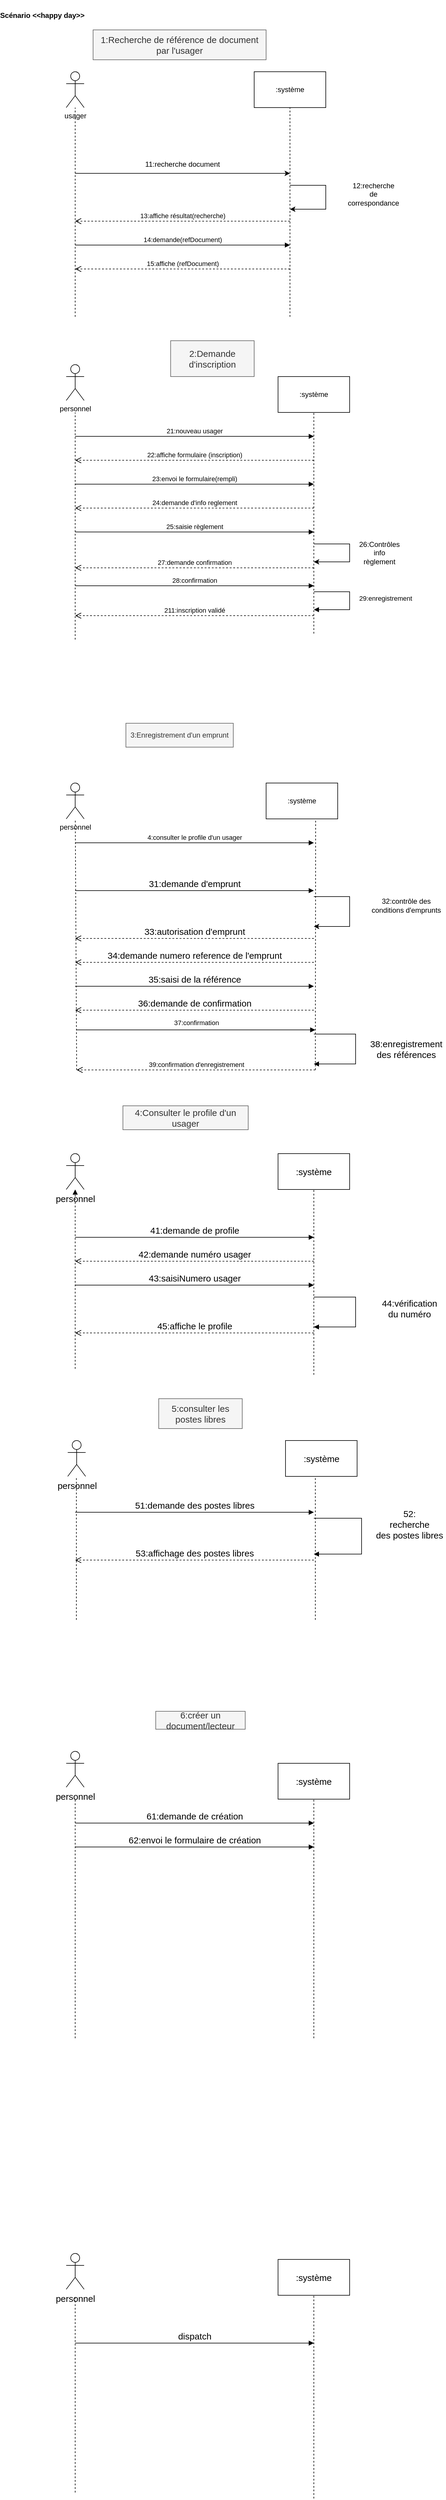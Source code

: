 <mxfile version="20.0.4" type="device"><diagram id="w9GMvuY44gVqL_mqipYv" name="Page-1"><mxGraphModel dx="1348" dy="749" grid="1" gridSize="10" guides="1" tooltips="1" connect="1" arrows="1" fold="1" page="1" pageScale="1" pageWidth="827" pageHeight="1169" math="0" shadow="0"><root><mxCell id="0"/><mxCell id="1" parent="0"/><mxCell id="HmCnXIKbDtizsrodxfuY-1" value="" style="endArrow=none;dashed=1;html=1;rounded=0;" edge="1" parent="1" target="HmCnXIKbDtizsrodxfuY-2"><mxGeometry width="50" height="50" relative="1" as="geometry"><mxPoint x="160" y="560" as="sourcePoint"/><mxPoint x="160" y="190" as="targetPoint"/></mxGeometry></mxCell><mxCell id="HmCnXIKbDtizsrodxfuY-2" value="usager" style="shape=umlActor;verticalLabelPosition=bottom;verticalAlign=top;html=1;outlineConnect=0;" vertex="1" parent="1"><mxGeometry x="145" y="150" width="30" height="60" as="geometry"/></mxCell><mxCell id="HmCnXIKbDtizsrodxfuY-3" value="" style="endArrow=none;dashed=1;html=1;rounded=0;" edge="1" parent="1" target="HmCnXIKbDtizsrodxfuY-4"><mxGeometry width="50" height="50" relative="1" as="geometry"><mxPoint x="520" y="560" as="sourcePoint"/><mxPoint x="520" y="230" as="targetPoint"/></mxGeometry></mxCell><mxCell id="HmCnXIKbDtizsrodxfuY-4" value=":système" style="rounded=0;whiteSpace=wrap;html=1;" vertex="1" parent="1"><mxGeometry x="460" y="150" width="120" height="60" as="geometry"/></mxCell><mxCell id="HmCnXIKbDtizsrodxfuY-5" value="" style="endArrow=classic;html=1;rounded=0;" edge="1" parent="1"><mxGeometry width="50" height="50" relative="1" as="geometry"><mxPoint x="160" y="320" as="sourcePoint"/><mxPoint x="520" y="320" as="targetPoint"/></mxGeometry></mxCell><mxCell id="HmCnXIKbDtizsrodxfuY-6" value="11:recherche document " style="text;html=1;strokeColor=none;fillColor=none;align=center;verticalAlign=middle;whiteSpace=wrap;rounded=0;" vertex="1" parent="1"><mxGeometry x="240" y="290" width="200" height="30" as="geometry"/></mxCell><mxCell id="HmCnXIKbDtizsrodxfuY-7" value="13:affiche résultat(recherche) " style="html=1;verticalAlign=bottom;endArrow=open;dashed=1;endSize=8;rounded=0;" edge="1" parent="1"><mxGeometry relative="1" as="geometry"><mxPoint x="520" y="400" as="sourcePoint"/><mxPoint x="160" y="400" as="targetPoint"/></mxGeometry></mxCell><mxCell id="HmCnXIKbDtizsrodxfuY-10" value="14:demande(refDocument)" style="html=1;verticalAlign=bottom;endArrow=block;rounded=0;" edge="1" parent="1"><mxGeometry width="80" relative="1" as="geometry"><mxPoint x="160" y="440" as="sourcePoint"/><mxPoint x="520" y="440" as="targetPoint"/></mxGeometry></mxCell><mxCell id="HmCnXIKbDtizsrodxfuY-11" value="15:affiche (refDocument)" style="html=1;verticalAlign=bottom;endArrow=open;dashed=1;endSize=8;rounded=0;" edge="1" parent="1"><mxGeometry relative="1" as="geometry"><mxPoint x="520" y="480" as="sourcePoint"/><mxPoint x="160" y="480" as="targetPoint"/><mxPoint as="offset"/></mxGeometry></mxCell><mxCell id="HmCnXIKbDtizsrodxfuY-14" value="" style="endArrow=classic;html=1;rounded=0;" edge="1" parent="1"><mxGeometry width="50" height="50" relative="1" as="geometry"><mxPoint x="520" y="340" as="sourcePoint"/><mxPoint x="520" y="380" as="targetPoint"/><Array as="points"><mxPoint x="580" y="340"/><mxPoint x="580" y="380"/></Array></mxGeometry></mxCell><mxCell id="HmCnXIKbDtizsrodxfuY-15" value="&lt;div&gt;12:recherche de correspondance&lt;/div&gt;" style="text;html=1;strokeColor=none;fillColor=none;align=center;verticalAlign=middle;whiteSpace=wrap;rounded=0;" vertex="1" parent="1"><mxGeometry x="630" y="340" width="60" height="30" as="geometry"/></mxCell><mxCell id="HmCnXIKbDtizsrodxfuY-16" value="" style="endArrow=none;dashed=1;html=1;rounded=0;" edge="1" parent="1"><mxGeometry width="50" height="50" relative="1" as="geometry"><mxPoint x="160" y="1100" as="sourcePoint"/><mxPoint x="160" y="720" as="targetPoint"/></mxGeometry></mxCell><mxCell id="HmCnXIKbDtizsrodxfuY-17" value="" style="endArrow=none;dashed=1;html=1;rounded=0;entryX=0.5;entryY=1;entryDx=0;entryDy=0;" edge="1" parent="1" target="HmCnXIKbDtizsrodxfuY-19"><mxGeometry width="50" height="50" relative="1" as="geometry"><mxPoint x="560" y="1090" as="sourcePoint"/><mxPoint x="560" y="760" as="targetPoint"/></mxGeometry></mxCell><mxCell id="HmCnXIKbDtizsrodxfuY-18" value="personnel" style="shape=umlActor;verticalLabelPosition=bottom;verticalAlign=top;html=1;outlineConnect=0;" vertex="1" parent="1"><mxGeometry x="145" y="640" width="30" height="60" as="geometry"/></mxCell><mxCell id="HmCnXIKbDtizsrodxfuY-19" value=":système" style="rounded=0;whiteSpace=wrap;html=1;" vertex="1" parent="1"><mxGeometry x="500" y="660" width="120" height="60" as="geometry"/></mxCell><mxCell id="HmCnXIKbDtizsrodxfuY-21" value="21:nouveau usager" style="html=1;verticalAlign=bottom;endArrow=block;rounded=0;" edge="1" parent="1"><mxGeometry width="80" relative="1" as="geometry"><mxPoint x="160" y="760" as="sourcePoint"/><mxPoint x="560" y="760" as="targetPoint"/><Array as="points"><mxPoint x="360" y="760"/></Array></mxGeometry></mxCell><mxCell id="HmCnXIKbDtizsrodxfuY-22" value="22:affiche formulaire (inscription)" style="html=1;verticalAlign=bottom;endArrow=open;dashed=1;endSize=8;rounded=0;" edge="1" parent="1"><mxGeometry relative="1" as="geometry"><mxPoint x="560" y="800" as="sourcePoint"/><mxPoint x="160" y="800" as="targetPoint"/></mxGeometry></mxCell><mxCell id="HmCnXIKbDtizsrodxfuY-23" value="23:envoi le formulaire(rempli)" style="html=1;verticalAlign=bottom;endArrow=block;rounded=0;" edge="1" parent="1"><mxGeometry width="80" relative="1" as="geometry"><mxPoint x="160" y="840" as="sourcePoint"/><mxPoint x="560" y="840" as="targetPoint"/></mxGeometry></mxCell><mxCell id="HmCnXIKbDtizsrodxfuY-24" value="211:inscription validé" style="html=1;verticalAlign=bottom;endArrow=open;dashed=1;endSize=8;rounded=0;" edge="1" parent="1"><mxGeometry relative="1" as="geometry"><mxPoint x="560" y="1060" as="sourcePoint"/><mxPoint x="160" y="1060" as="targetPoint"/></mxGeometry></mxCell><mxCell id="HmCnXIKbDtizsrodxfuY-25" value="Scénario &lt;&lt;happy day&gt;&gt;" style="text;align=center;fontStyle=1;verticalAlign=middle;spacingLeft=3;spacingRight=3;strokeColor=none;rotatable=0;points=[[0,0.5],[1,0.5]];portConstraint=eastwest;" vertex="1" parent="1"><mxGeometry x="65" y="30" width="80" height="50" as="geometry"/></mxCell><mxCell id="HmCnXIKbDtizsrodxfuY-26" value="4:consulter le profile d'un usager" style="html=1;verticalAlign=bottom;endArrow=block;rounded=0;" edge="1" parent="1"><mxGeometry width="80" relative="1" as="geometry"><mxPoint x="160" y="1440" as="sourcePoint"/><mxPoint x="560" y="1440" as="targetPoint"/></mxGeometry></mxCell><mxCell id="HmCnXIKbDtizsrodxfuY-28" value="37:confirmation" style="html=1;verticalAlign=bottom;endArrow=block;rounded=0;" edge="1" parent="1"><mxGeometry y="3" width="80" relative="1" as="geometry"><mxPoint x="162.5" y="1753" as="sourcePoint"/><mxPoint x="562.5" y="1753" as="targetPoint"/><Array as="points"><mxPoint x="362.5" y="1753"/></Array><mxPoint as="offset"/></mxGeometry></mxCell><mxCell id="HmCnXIKbDtizsrodxfuY-30" value="39:confirmation d'enregistrement" style="html=1;verticalAlign=bottom;endArrow=open;dashed=1;endSize=8;rounded=0;" edge="1" parent="1"><mxGeometry relative="1" as="geometry"><mxPoint x="562.5" y="1820" as="sourcePoint"/><mxPoint x="162.5" y="1820" as="targetPoint"/><mxPoint as="offset"/></mxGeometry></mxCell><mxCell id="HmCnXIKbDtizsrodxfuY-31" value="24:demande d'info reglement" style="html=1;verticalAlign=bottom;endArrow=open;dashed=1;endSize=8;rounded=0;" edge="1" parent="1"><mxGeometry relative="1" as="geometry"><mxPoint x="560" y="880" as="sourcePoint"/><mxPoint x="160" y="880" as="targetPoint"/><Array as="points"><mxPoint x="380" y="880"/></Array></mxGeometry></mxCell><mxCell id="HmCnXIKbDtizsrodxfuY-32" value="25:saisie règlement" style="html=1;verticalAlign=bottom;endArrow=block;rounded=0;" edge="1" parent="1"><mxGeometry width="80" relative="1" as="geometry"><mxPoint x="160" y="920" as="sourcePoint"/><mxPoint x="560" y="920" as="targetPoint"/></mxGeometry></mxCell><mxCell id="HmCnXIKbDtizsrodxfuY-33" value="27:demande confirmation" style="html=1;verticalAlign=bottom;endArrow=open;dashed=1;endSize=8;rounded=0;" edge="1" parent="1"><mxGeometry relative="1" as="geometry"><mxPoint x="560" y="980" as="sourcePoint"/><mxPoint x="160" y="980" as="targetPoint"/></mxGeometry></mxCell><mxCell id="HmCnXIKbDtizsrodxfuY-34" value="" style="endArrow=classic;html=1;rounded=0;" edge="1" parent="1"><mxGeometry width="50" height="50" relative="1" as="geometry"><mxPoint x="560" y="940" as="sourcePoint"/><mxPoint x="560" y="970" as="targetPoint"/><Array as="points"><mxPoint x="620" y="940"/><mxPoint x="620" y="970"/></Array></mxGeometry></mxCell><mxCell id="HmCnXIKbDtizsrodxfuY-36" style="edgeStyle=orthogonalEdgeStyle;rounded=0;orthogonalLoop=1;jettySize=auto;html=1;exitX=0;exitY=0;exitDx=0;exitDy=0;" edge="1" parent="1"><mxGeometry relative="1" as="geometry"><mxPoint x="675" y="1000" as="sourcePoint"/><mxPoint x="675" y="1000" as="targetPoint"/></mxGeometry></mxCell><mxCell id="HmCnXIKbDtizsrodxfuY-38" value="26:Contrôles info règlement" style="text;html=1;strokeColor=none;fillColor=none;align=center;verticalAlign=middle;whiteSpace=wrap;rounded=0;" vertex="1" parent="1"><mxGeometry x="640" y="940" width="60" height="30" as="geometry"/></mxCell><mxCell id="HmCnXIKbDtizsrodxfuY-41" value="28:confirmation" style="html=1;verticalAlign=bottom;endArrow=block;rounded=0;" edge="1" parent="1"><mxGeometry width="80" relative="1" as="geometry"><mxPoint x="160" y="1010" as="sourcePoint"/><mxPoint x="560" y="1010" as="targetPoint"/></mxGeometry></mxCell><mxCell id="HmCnXIKbDtizsrodxfuY-42" value="29:enregistrement " style="html=1;verticalAlign=bottom;endArrow=block;rounded=0;" edge="1" parent="1"><mxGeometry x="0.067" y="60" width="80" relative="1" as="geometry"><mxPoint x="560" y="1020" as="sourcePoint"/><mxPoint x="560" y="1050" as="targetPoint"/><Array as="points"><mxPoint x="620" y="1020"/><mxPoint x="620" y="1050"/></Array><mxPoint as="offset"/></mxGeometry></mxCell><mxCell id="HmCnXIKbDtizsrodxfuY-45" value="" style="endArrow=classic;html=1;rounded=0;" edge="1" parent="1"><mxGeometry width="50" height="50" relative="1" as="geometry"><mxPoint x="560" y="1530" as="sourcePoint"/><mxPoint x="560" y="1580" as="targetPoint"/><Array as="points"><mxPoint x="620" y="1530"/><mxPoint x="620" y="1580"/></Array></mxGeometry></mxCell><mxCell id="HmCnXIKbDtizsrodxfuY-46" value="32:contrôle des conditions d'emprunts" style="text;html=1;strokeColor=none;fillColor=none;align=center;verticalAlign=middle;whiteSpace=wrap;rounded=0;" vertex="1" parent="1"><mxGeometry x="650" y="1530" width="130" height="30" as="geometry"/></mxCell><mxCell id="HmCnXIKbDtizsrodxfuY-48" value="" style="endArrow=none;dashed=1;html=1;rounded=0;" edge="1" parent="1" target="HmCnXIKbDtizsrodxfuY-52"><mxGeometry width="50" height="50" relative="1" as="geometry"><mxPoint x="162.5" y="1820" as="sourcePoint"/><mxPoint x="162.5" y="1510" as="targetPoint"/></mxGeometry></mxCell><mxCell id="HmCnXIKbDtizsrodxfuY-49" value="" style="endArrow=none;dashed=1;html=1;rounded=0;entryX=0.692;entryY=1.05;entryDx=0;entryDy=0;entryPerimeter=0;" edge="1" parent="1" target="HmCnXIKbDtizsrodxfuY-51"><mxGeometry width="50" height="50" relative="1" as="geometry"><mxPoint x="562.5" y="1820" as="sourcePoint"/><mxPoint x="562.5" y="1530" as="targetPoint"/></mxGeometry></mxCell><mxCell id="HmCnXIKbDtizsrodxfuY-51" value=":système" style="rounded=0;whiteSpace=wrap;html=1;" vertex="1" parent="1"><mxGeometry x="480" y="1340" width="120" height="60" as="geometry"/></mxCell><mxCell id="HmCnXIKbDtizsrodxfuY-52" value="personnel" style="shape=umlActor;verticalLabelPosition=bottom;verticalAlign=top;html=1;outlineConnect=0;" vertex="1" parent="1"><mxGeometry x="145" y="1340" width="30" height="60" as="geometry"/></mxCell><mxCell id="HmCnXIKbDtizsrodxfuY-53" value="3:Enregistrement d'un emprunt" style="text;html=1;strokeColor=#666666;fillColor=#f5f5f5;align=center;verticalAlign=middle;whiteSpace=wrap;rounded=0;fontColor=#333333;" vertex="1" parent="1"><mxGeometry x="245" y="1240" width="180" height="40" as="geometry"/></mxCell><mxCell id="HmCnXIKbDtizsrodxfuY-54" value="2:Demande d'inscription" style="text;html=1;strokeColor=#666666;fillColor=#f5f5f5;align=center;verticalAlign=middle;whiteSpace=wrap;rounded=0;fontSize=15;fontColor=#333333;" vertex="1" parent="1"><mxGeometry x="320" y="600" width="140" height="60" as="geometry"/></mxCell><mxCell id="HmCnXIKbDtizsrodxfuY-57" value="1:Recherche de référence de document par l'usager" style="text;html=1;strokeColor=#666666;fillColor=#f5f5f5;align=center;verticalAlign=middle;whiteSpace=wrap;rounded=0;fontSize=15;fontColor=#333333;" vertex="1" parent="1"><mxGeometry x="190" y="80" width="290" height="50" as="geometry"/></mxCell><mxCell id="HmCnXIKbDtizsrodxfuY-59" value="" style="html=1;verticalAlign=bottom;endArrow=block;dashed=1;fontFamily=Helvetica;fontSize=15;fontColor=default;align=center;strokeColor=default;" edge="1" parent="1"><mxGeometry width="50" height="50" relative="1" as="geometry"><mxPoint x="160" y="2320" as="sourcePoint"/><mxPoint x="160" y="2020" as="targetPoint"/></mxGeometry></mxCell><mxCell id="HmCnXIKbDtizsrodxfuY-60" value="" style="endArrow=none;dashed=1;html=1;rounded=0;fontSize=15;" edge="1" parent="1"><mxGeometry width="50" height="50" relative="1" as="geometry"><mxPoint x="560" y="2330" as="sourcePoint"/><mxPoint x="560" y="2020" as="targetPoint"/></mxGeometry></mxCell><mxCell id="HmCnXIKbDtizsrodxfuY-61" value=":système" style="rounded=0;whiteSpace=wrap;html=1;fontSize=15;" vertex="1" parent="1"><mxGeometry x="500" y="1960" width="120" height="60" as="geometry"/></mxCell><mxCell id="HmCnXIKbDtizsrodxfuY-62" value="personnel" style="shape=umlActor;verticalLabelPosition=bottom;verticalAlign=top;html=1;outlineConnect=0;fontSize=15;" vertex="1" parent="1"><mxGeometry x="145" y="1960" width="30" height="60" as="geometry"/></mxCell><mxCell id="HmCnXIKbDtizsrodxfuY-63" value="4:Consulter le profile d'un usager" style="text;html=1;strokeColor=#666666;fillColor=#f5f5f5;align=center;verticalAlign=middle;whiteSpace=wrap;rounded=0;fontSize=15;fontColor=#333333;" vertex="1" parent="1"><mxGeometry x="240" y="1880" width="210" height="40" as="geometry"/></mxCell><mxCell id="HmCnXIKbDtizsrodxfuY-65" value="&lt;div&gt;41:demande de profile&lt;/div&gt;" style="html=1;verticalAlign=bottom;endArrow=block;rounded=0;fontSize=15;" edge="1" parent="1"><mxGeometry width="80" relative="1" as="geometry"><mxPoint x="160" y="2100" as="sourcePoint"/><mxPoint x="560" y="2100" as="targetPoint"/></mxGeometry></mxCell><mxCell id="HmCnXIKbDtizsrodxfuY-66" value="42:demande numéro usager" style="html=1;verticalAlign=bottom;endArrow=open;dashed=1;endSize=8;rounded=0;fontSize=15;" edge="1" parent="1"><mxGeometry relative="1" as="geometry"><mxPoint x="560" y="2140" as="sourcePoint"/><mxPoint x="160" y="2140" as="targetPoint"/><mxPoint as="offset"/></mxGeometry></mxCell><mxCell id="HmCnXIKbDtizsrodxfuY-67" value="43:saisiNumero usager" style="html=1;verticalAlign=bottom;endArrow=block;rounded=0;fontSize=15;" edge="1" parent="1"><mxGeometry width="80" relative="1" as="geometry"><mxPoint x="160" y="2180" as="sourcePoint"/><mxPoint x="560" y="2180" as="targetPoint"/></mxGeometry></mxCell><mxCell id="HmCnXIKbDtizsrodxfuY-68" value="45:affiche le profile" style="html=1;verticalAlign=bottom;endArrow=open;dashed=1;endSize=8;rounded=0;fontSize=15;" edge="1" parent="1"><mxGeometry relative="1" as="geometry"><mxPoint x="560" y="2260" as="sourcePoint"/><mxPoint x="160" y="2260" as="targetPoint"/></mxGeometry></mxCell><mxCell id="HmCnXIKbDtizsrodxfuY-69" value="&lt;div&gt;44:vérification &lt;br&gt;&lt;/div&gt;&lt;div&gt;du numéro&lt;/div&gt;" style="html=1;verticalAlign=bottom;endArrow=block;rounded=0;fontSize=15;" edge="1" parent="1"><mxGeometry x="0.158" y="90" width="80" relative="1" as="geometry"><mxPoint x="560" y="2200" as="sourcePoint"/><mxPoint x="560" y="2250" as="targetPoint"/><Array as="points"><mxPoint x="630" y="2200"/><mxPoint x="630" y="2250"/></Array><mxPoint as="offset"/></mxGeometry></mxCell><mxCell id="HmCnXIKbDtizsrodxfuY-70" value="" style="endArrow=none;dashed=1;html=1;rounded=0;fontSize=15;" edge="1" parent="1"><mxGeometry width="50" height="50" relative="1" as="geometry"><mxPoint x="162" y="2740" as="sourcePoint"/><mxPoint x="162" y="2500" as="targetPoint"/></mxGeometry></mxCell><mxCell id="HmCnXIKbDtizsrodxfuY-71" value="" style="endArrow=none;dashed=1;html=1;rounded=0;fontSize=15;" edge="1" parent="1"><mxGeometry width="50" height="50" relative="1" as="geometry"><mxPoint x="562.5" y="2740" as="sourcePoint"/><mxPoint x="562.5" y="2500" as="targetPoint"/></mxGeometry></mxCell><mxCell id="HmCnXIKbDtizsrodxfuY-72" value="personnel" style="shape=umlActor;verticalLabelPosition=bottom;verticalAlign=top;html=1;outlineConnect=0;fontSize=15;" vertex="1" parent="1"><mxGeometry x="147.5" y="2440" width="30" height="60" as="geometry"/></mxCell><mxCell id="HmCnXIKbDtizsrodxfuY-73" value=":système" style="rounded=0;whiteSpace=wrap;html=1;fontSize=15;" vertex="1" parent="1"><mxGeometry x="512.5" y="2440" width="120" height="60" as="geometry"/></mxCell><mxCell id="HmCnXIKbDtizsrodxfuY-76" value="31:demande d'emprunt" style="html=1;verticalAlign=bottom;endArrow=block;rounded=0;fontSize=15;" edge="1" parent="1"><mxGeometry width="80" relative="1" as="geometry"><mxPoint x="160" y="1520" as="sourcePoint"/><mxPoint x="560" y="1520" as="targetPoint"/></mxGeometry></mxCell><mxCell id="HmCnXIKbDtizsrodxfuY-77" value="33:autorisation d'emprunt" style="html=1;verticalAlign=bottom;endArrow=open;dashed=1;endSize=8;rounded=0;fontSize=15;" edge="1" parent="1"><mxGeometry relative="1" as="geometry"><mxPoint x="560" y="1600" as="sourcePoint"/><mxPoint x="160" y="1600" as="targetPoint"/></mxGeometry></mxCell><mxCell id="HmCnXIKbDtizsrodxfuY-78" value="34:demande numero reference de l'emprunt" style="html=1;verticalAlign=bottom;endArrow=open;dashed=1;endSize=8;rounded=0;fontSize=15;" edge="1" parent="1"><mxGeometry relative="1" as="geometry"><mxPoint x="560" y="1640" as="sourcePoint"/><mxPoint x="160" y="1640" as="targetPoint"/></mxGeometry></mxCell><mxCell id="HmCnXIKbDtizsrodxfuY-79" value="35:saisi de la référence" style="html=1;verticalAlign=bottom;endArrow=block;rounded=0;fontSize=15;" edge="1" parent="1"><mxGeometry width="80" relative="1" as="geometry"><mxPoint x="160" y="1680" as="sourcePoint"/><mxPoint x="560" y="1680" as="targetPoint"/></mxGeometry></mxCell><mxCell id="HmCnXIKbDtizsrodxfuY-80" value="" style="html=1;verticalAlign=bottom;endArrow=block;rounded=0;fontSize=15;" edge="1" parent="1"><mxGeometry x="0.053" y="100" width="80" relative="1" as="geometry"><mxPoint x="560" y="1760" as="sourcePoint"/><mxPoint x="560" y="1810" as="targetPoint"/><Array as="points"><mxPoint x="630" y="1760"/><mxPoint x="630" y="1810"/></Array><mxPoint as="offset"/></mxGeometry></mxCell><mxCell id="HmCnXIKbDtizsrodxfuY-81" value="36:demande de confirmation" style="html=1;verticalAlign=bottom;endArrow=open;dashed=1;endSize=8;rounded=0;fontSize=15;" edge="1" parent="1"><mxGeometry relative="1" as="geometry"><mxPoint x="560" y="1720" as="sourcePoint"/><mxPoint x="160" y="1720" as="targetPoint"/></mxGeometry></mxCell><mxCell id="HmCnXIKbDtizsrodxfuY-82" value="38:enregistrement des références" style="text;html=1;strokeColor=none;fillColor=none;align=center;verticalAlign=middle;whiteSpace=wrap;rounded=0;fontSize=15;" vertex="1" parent="1"><mxGeometry x="685" y="1770" width="60" height="30" as="geometry"/></mxCell><mxCell id="HmCnXIKbDtizsrodxfuY-84" value="51:demande des postes libres" style="html=1;verticalAlign=bottom;endArrow=block;rounded=0;fontSize=15;" edge="1" parent="1"><mxGeometry width="80" relative="1" as="geometry"><mxPoint x="160" y="2560" as="sourcePoint"/><mxPoint x="560" y="2560" as="targetPoint"/></mxGeometry></mxCell><mxCell id="HmCnXIKbDtizsrodxfuY-85" value="5:consulter les postes libres" style="text;html=1;strokeColor=#666666;fillColor=#f5f5f5;align=center;verticalAlign=middle;whiteSpace=wrap;rounded=0;fontSize=15;fontColor=#333333;" vertex="1" parent="1"><mxGeometry x="300" y="2370" width="140" height="50" as="geometry"/></mxCell><mxCell id="HmCnXIKbDtizsrodxfuY-86" value="53:affichage des postes libres" style="html=1;verticalAlign=bottom;endArrow=open;dashed=1;endSize=8;rounded=0;fontSize=15;" edge="1" parent="1"><mxGeometry relative="1" as="geometry"><mxPoint x="560" y="2640" as="sourcePoint"/><mxPoint x="160" y="2640" as="targetPoint"/></mxGeometry></mxCell><mxCell id="HmCnXIKbDtizsrodxfuY-87" value="52:&lt;div&gt;recherche &lt;br&gt;&lt;/div&gt;&lt;div&gt;des postes libres&lt;/div&gt;" style="html=1;verticalAlign=bottom;endArrow=block;rounded=0;fontSize=15;" edge="1" parent="1"><mxGeometry x="0.091" y="80" width="80" relative="1" as="geometry"><mxPoint x="560" y="2570" as="sourcePoint"/><mxPoint x="560" y="2630" as="targetPoint"/><Array as="points"><mxPoint x="640" y="2570"/><mxPoint x="640" y="2630"/></Array><mxPoint as="offset"/></mxGeometry></mxCell><mxCell id="HmCnXIKbDtizsrodxfuY-88" value="6:créer un document/lecteur" style="text;html=1;strokeColor=#666666;fillColor=#f5f5f5;align=center;verticalAlign=middle;whiteSpace=wrap;rounded=0;fontSize=15;fontColor=#333333;" vertex="1" parent="1"><mxGeometry x="295" y="2893" width="150" height="30" as="geometry"/></mxCell><mxCell id="HmCnXIKbDtizsrodxfuY-89" value="" style="endArrow=none;dashed=1;html=1;rounded=0;fontSize=15;" edge="1" parent="1"><mxGeometry width="50" height="50" relative="1" as="geometry"><mxPoint x="160" y="3440" as="sourcePoint"/><mxPoint x="160" y="3040" as="targetPoint"/></mxGeometry></mxCell><mxCell id="HmCnXIKbDtizsrodxfuY-90" value="" style="endArrow=none;dashed=1;html=1;rounded=0;fontSize=15;" edge="1" parent="1"><mxGeometry width="50" height="50" relative="1" as="geometry"><mxPoint x="560" y="3440" as="sourcePoint"/><mxPoint x="560" y="3040" as="targetPoint"/></mxGeometry></mxCell><mxCell id="HmCnXIKbDtizsrodxfuY-91" value="personnel" style="shape=umlActor;verticalLabelPosition=bottom;verticalAlign=top;html=1;outlineConnect=0;fontSize=15;" vertex="1" parent="1"><mxGeometry x="145" y="2960" width="30" height="60" as="geometry"/></mxCell><mxCell id="HmCnXIKbDtizsrodxfuY-92" value=":système" style="rounded=0;whiteSpace=wrap;html=1;fontSize=15;" vertex="1" parent="1"><mxGeometry x="500" y="2980" width="120" height="60" as="geometry"/></mxCell><mxCell id="HmCnXIKbDtizsrodxfuY-93" value="61:demande de création" style="html=1;verticalAlign=bottom;endArrow=block;rounded=0;fontSize=15;" edge="1" parent="1"><mxGeometry width="80" relative="1" as="geometry"><mxPoint x="160" y="3080" as="sourcePoint"/><mxPoint x="560" y="3080" as="targetPoint"/></mxGeometry></mxCell><mxCell id="HmCnXIKbDtizsrodxfuY-95" value="&lt;div&gt;62:envoi le formulaire de création&lt;/div&gt;" style="html=1;verticalAlign=bottom;endArrow=block;rounded=0;fontSize=15;" edge="1" parent="1"><mxGeometry width="80" relative="1" as="geometry"><mxPoint x="160" y="3120" as="sourcePoint"/><mxPoint x="560" y="3120" as="targetPoint"/><mxPoint as="offset"/></mxGeometry></mxCell><mxCell id="HmCnXIKbDtizsrodxfuY-98" value="" style="endArrow=none;dashed=1;html=1;rounded=0;fontSize=15;" edge="1" parent="1"><mxGeometry width="50" height="50" relative="1" as="geometry"><mxPoint x="160" y="4200" as="sourcePoint"/><mxPoint x="160" y="3870" as="targetPoint"/></mxGeometry></mxCell><mxCell id="HmCnXIKbDtizsrodxfuY-99" value="" style="endArrow=none;dashed=1;html=1;rounded=0;fontSize=15;" edge="1" parent="1"><mxGeometry width="50" height="50" relative="1" as="geometry"><mxPoint x="560" y="4210" as="sourcePoint"/><mxPoint x="560" y="3870" as="targetPoint"/></mxGeometry></mxCell><mxCell id="HmCnXIKbDtizsrodxfuY-100" value="personnel" style="shape=umlActor;verticalLabelPosition=bottom;verticalAlign=top;html=1;outlineConnect=0;fontSize=15;" vertex="1" parent="1"><mxGeometry x="145" y="3800" width="30" height="60" as="geometry"/></mxCell><mxCell id="HmCnXIKbDtizsrodxfuY-101" value=":système" style="rounded=0;whiteSpace=wrap;html=1;fontSize=15;" vertex="1" parent="1"><mxGeometry x="500" y="3810" width="120" height="60" as="geometry"/></mxCell><mxCell id="HmCnXIKbDtizsrodxfuY-103" value="dispatch" style="html=1;verticalAlign=bottom;endArrow=block;rounded=0;fontSize=15;" edge="1" parent="1"><mxGeometry width="80" relative="1" as="geometry"><mxPoint x="160" y="3950" as="sourcePoint"/><mxPoint x="560" y="3950" as="targetPoint"/></mxGeometry></mxCell></root></mxGraphModel></diagram></mxfile>